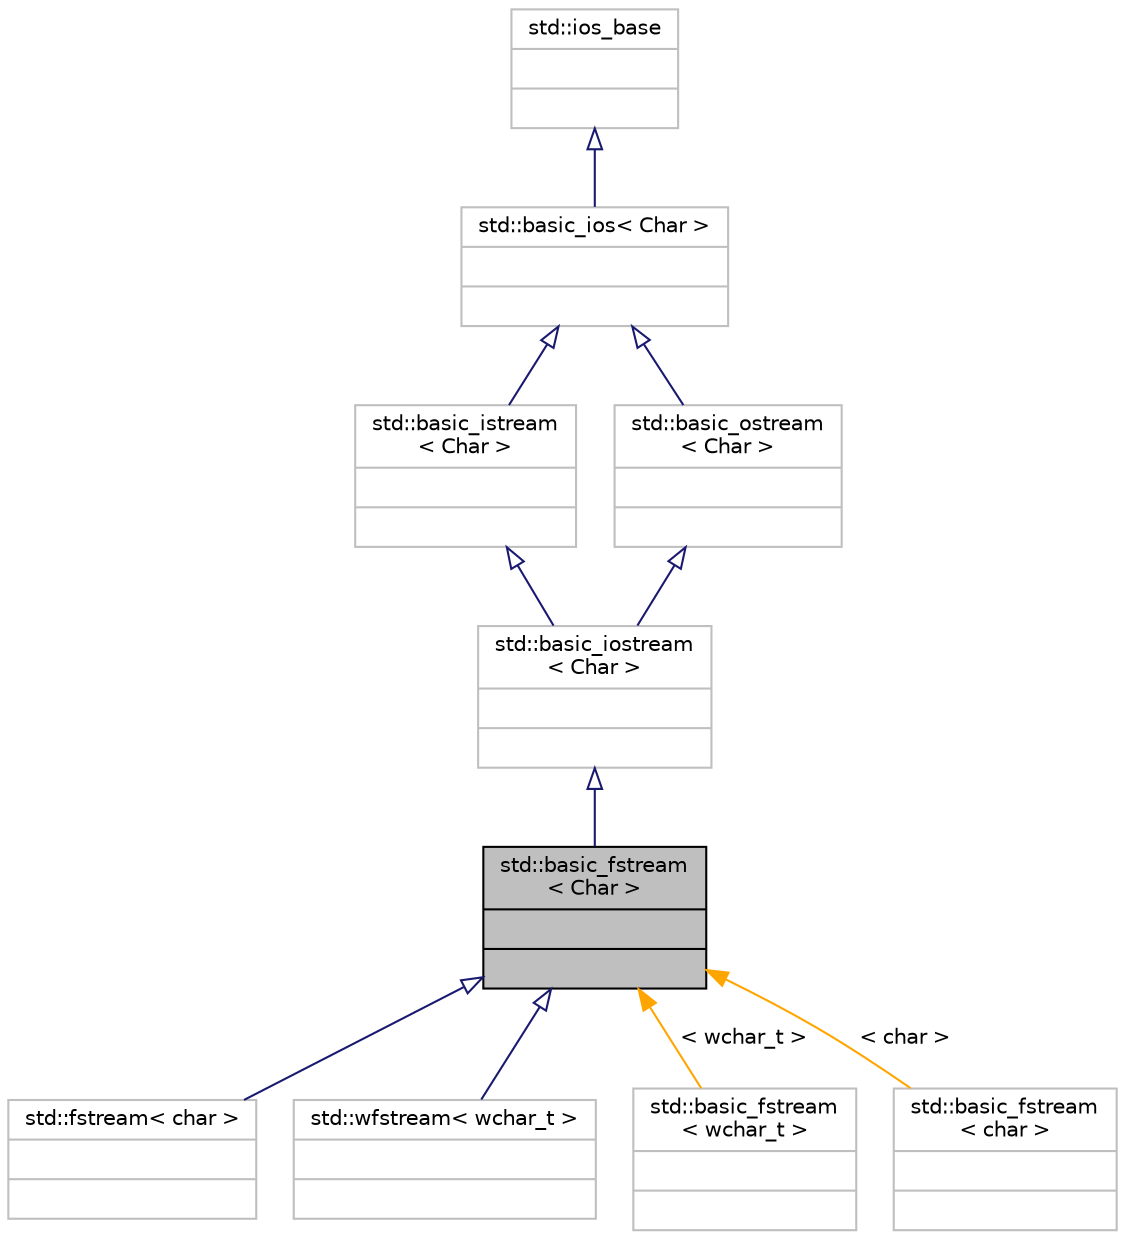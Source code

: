 digraph "std::basic_fstream&lt; Char &gt;"
{
  edge [fontname="Helvetica",fontsize="10",labelfontname="Helvetica",labelfontsize="10"];
  node [fontname="Helvetica",fontsize="10",shape=record];
  Node25 [label="{std::basic_fstream\l\< Char \>\n||}",height=0.2,width=0.4,color="black", fillcolor="grey75", style="filled", fontcolor="black"];
  Node26 -> Node25 [dir="back",color="midnightblue",fontsize="10",style="solid",arrowtail="onormal",fontname="Helvetica"];
  Node26 [label="{std::basic_iostream\l\< Char \>\n||}",height=0.2,width=0.4,color="grey75", fillcolor="white", style="filled",tooltip="STL class "];
  Node27 -> Node26 [dir="back",color="midnightblue",fontsize="10",style="solid",arrowtail="onormal",fontname="Helvetica"];
  Node27 [label="{std::basic_istream\l\< Char \>\n||}",height=0.2,width=0.4,color="grey75", fillcolor="white", style="filled",tooltip="STL class "];
  Node28 -> Node27 [dir="back",color="midnightblue",fontsize="10",style="solid",arrowtail="onormal",fontname="Helvetica"];
  Node28 [label="{std::basic_ios\< Char \>\n||}",height=0.2,width=0.4,color="grey75", fillcolor="white", style="filled",tooltip="STL class "];
  Node29 -> Node28 [dir="back",color="midnightblue",fontsize="10",style="solid",arrowtail="onormal",fontname="Helvetica"];
  Node29 [label="{std::ios_base\n||}",height=0.2,width=0.4,color="grey75", fillcolor="white", style="filled",tooltip="STL class "];
  Node30 -> Node26 [dir="back",color="midnightblue",fontsize="10",style="solid",arrowtail="onormal",fontname="Helvetica"];
  Node30 [label="{std::basic_ostream\l\< Char \>\n||}",height=0.2,width=0.4,color="grey75", fillcolor="white", style="filled",tooltip="STL class "];
  Node28 -> Node30 [dir="back",color="midnightblue",fontsize="10",style="solid",arrowtail="onormal",fontname="Helvetica"];
  Node25 -> Node31 [dir="back",color="midnightblue",fontsize="10",style="solid",arrowtail="onormal",fontname="Helvetica"];
  Node31 [label="{std::fstream\< char \>\n||}",height=0.2,width=0.4,color="grey75", fillcolor="white", style="filled",tooltip="STL class "];
  Node25 -> Node32 [dir="back",color="midnightblue",fontsize="10",style="solid",arrowtail="onormal",fontname="Helvetica"];
  Node32 [label="{std::wfstream\< wchar_t \>\n||}",height=0.2,width=0.4,color="grey75", fillcolor="white", style="filled",tooltip="STL class "];
  Node25 -> Node33 [dir="back",color="orange",fontsize="10",style="solid",label=" \< wchar_t \>" ,fontname="Helvetica"];
  Node33 [label="{std::basic_fstream\l\< wchar_t \>\n||}",height=0.2,width=0.4,color="grey75", fillcolor="white", style="filled"];
  Node25 -> Node34 [dir="back",color="orange",fontsize="10",style="solid",label=" \< char \>" ,fontname="Helvetica"];
  Node34 [label="{std::basic_fstream\l\< char \>\n||}",height=0.2,width=0.4,color="grey75", fillcolor="white", style="filled"];
}

